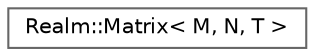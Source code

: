 digraph "Graphical Class Hierarchy"
{
 // LATEX_PDF_SIZE
  bgcolor="transparent";
  edge [fontname=Helvetica,fontsize=10,labelfontname=Helvetica,labelfontsize=10];
  node [fontname=Helvetica,fontsize=10,shape=box,height=0.2,width=0.4];
  rankdir="LR";
  Node0 [id="Node000000",label="Realm::Matrix\< M, N, T \>",height=0.2,width=0.4,color="grey40", fillcolor="white", style="filled",URL="$structRealm_1_1Matrix.html",tooltip=" "];
}
